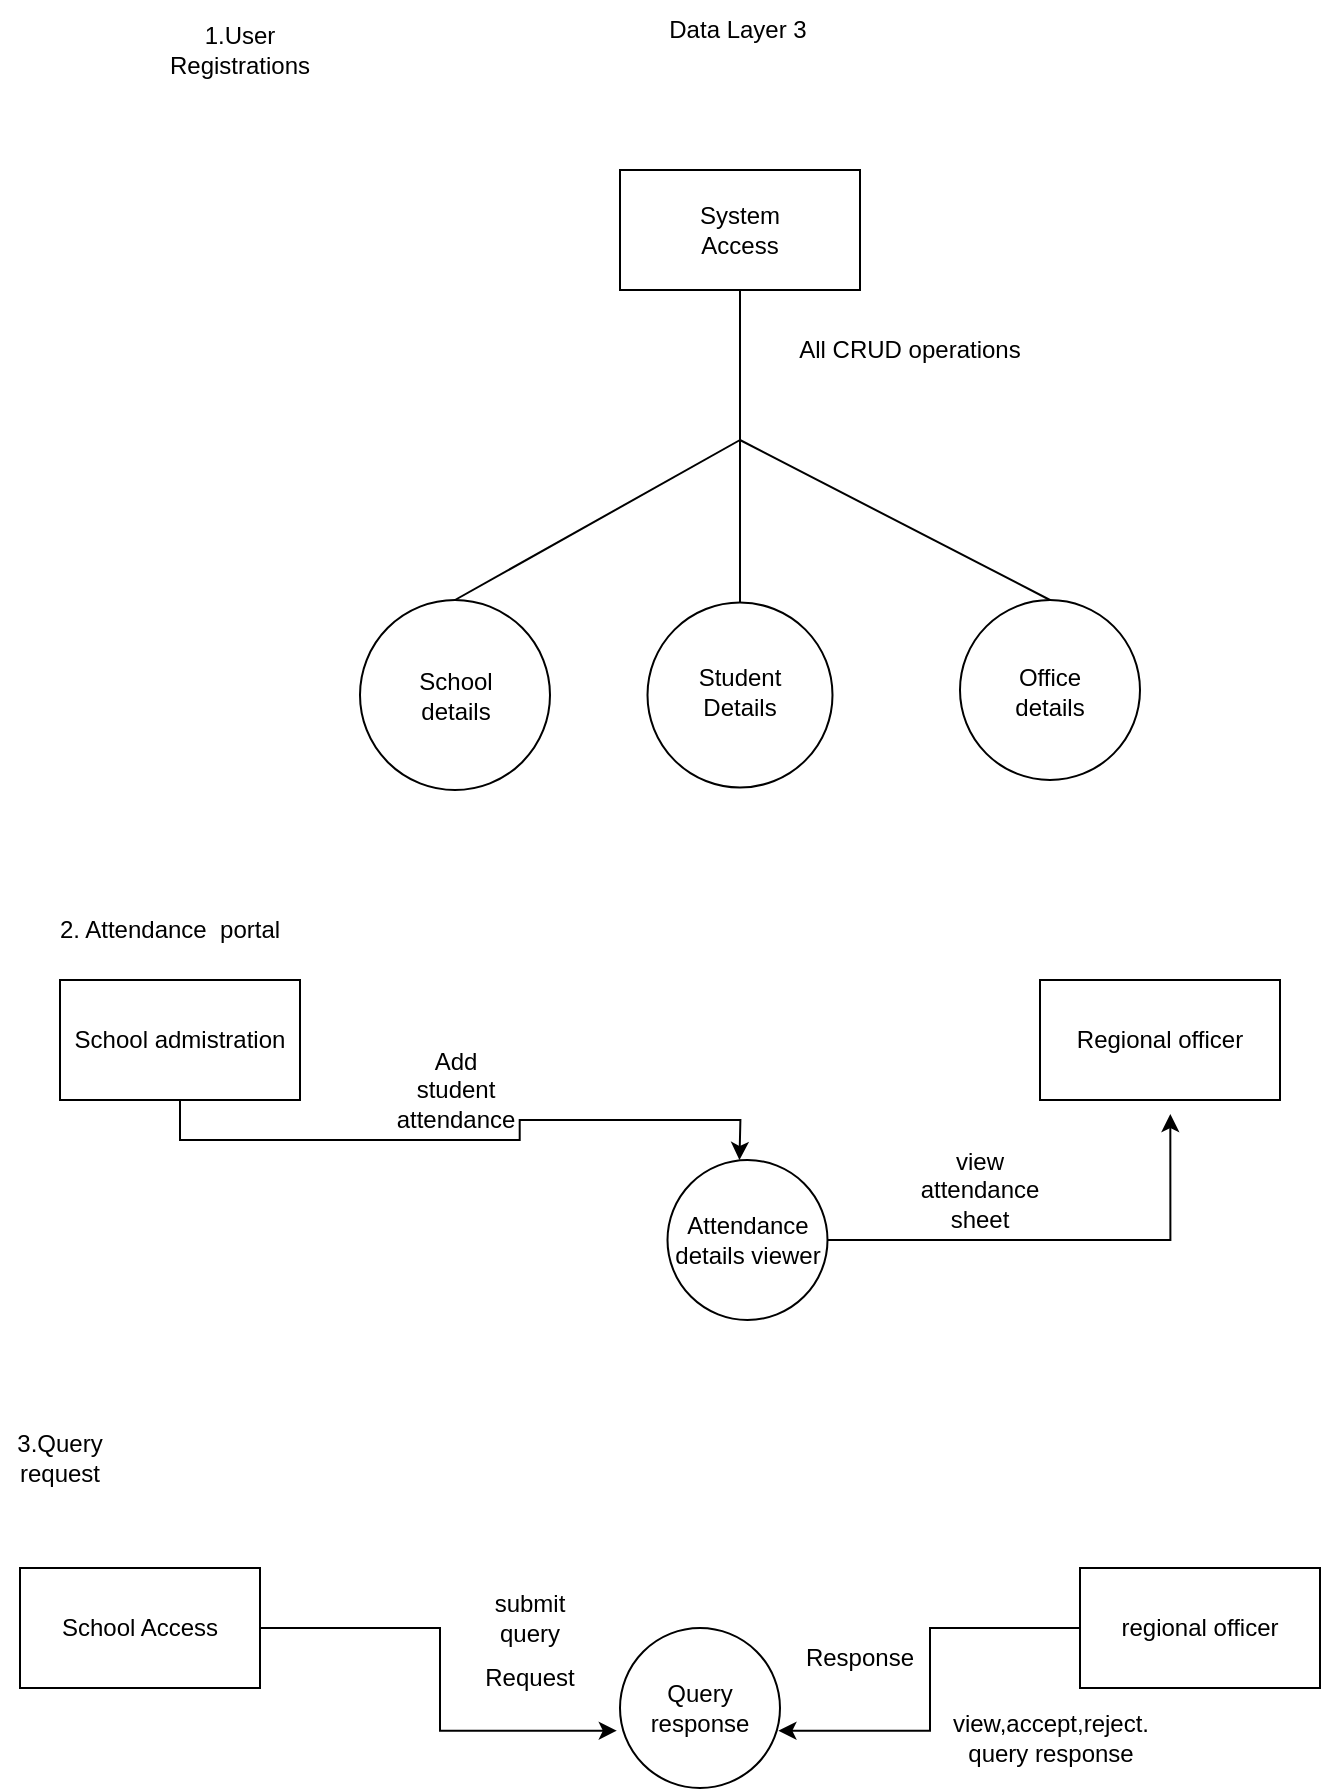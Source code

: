 <mxfile version="23.1.6" type="device">
  <diagram name="Page-1" id="Rq7gqetm9EuW4f3OcxRc">
    <mxGraphModel dx="1290" dy="557" grid="1" gridSize="10" guides="1" tooltips="1" connect="1" arrows="1" fold="1" page="1" pageScale="1" pageWidth="850" pageHeight="1100" math="0" shadow="0">
      <root>
        <mxCell id="0" />
        <mxCell id="1" parent="0" />
        <mxCell id="xIXBaPPYEIvV4CqwqIZO-1" value="Data Layer 3" style="text;html=1;align=center;verticalAlign=middle;whiteSpace=wrap;rounded=0;" vertex="1" parent="1">
          <mxGeometry x="483.75" y="60" width="90" height="30" as="geometry" />
        </mxCell>
        <mxCell id="xIXBaPPYEIvV4CqwqIZO-3" value="" style="rounded=0;whiteSpace=wrap;html=1;" vertex="1" parent="1">
          <mxGeometry x="470" y="145" width="120" height="60" as="geometry" />
        </mxCell>
        <mxCell id="xIXBaPPYEIvV4CqwqIZO-4" value="System Access" style="text;html=1;align=center;verticalAlign=middle;whiteSpace=wrap;rounded=0;" vertex="1" parent="1">
          <mxGeometry x="500" y="160" width="60" height="30" as="geometry" />
        </mxCell>
        <mxCell id="xIXBaPPYEIvV4CqwqIZO-5" value="" style="ellipse;whiteSpace=wrap;html=1;aspect=fixed;" vertex="1" parent="1">
          <mxGeometry x="640" y="360" width="90" height="90" as="geometry" />
        </mxCell>
        <mxCell id="xIXBaPPYEIvV4CqwqIZO-6" value="Office details" style="text;html=1;align=center;verticalAlign=middle;whiteSpace=wrap;rounded=0;" vertex="1" parent="1">
          <mxGeometry x="655" y="391.25" width="60" height="30" as="geometry" />
        </mxCell>
        <mxCell id="xIXBaPPYEIvV4CqwqIZO-9" value="" style="ellipse;whiteSpace=wrap;html=1;aspect=fixed;" vertex="1" parent="1">
          <mxGeometry x="340" y="360" width="95" height="95" as="geometry" />
        </mxCell>
        <mxCell id="xIXBaPPYEIvV4CqwqIZO-11" value="School details" style="text;html=1;align=center;verticalAlign=middle;whiteSpace=wrap;rounded=0;" vertex="1" parent="1">
          <mxGeometry x="357.5" y="392.5" width="60" height="30" as="geometry" />
        </mxCell>
        <mxCell id="xIXBaPPYEIvV4CqwqIZO-12" value="" style="ellipse;whiteSpace=wrap;html=1;aspect=fixed;" vertex="1" parent="1">
          <mxGeometry x="483.75" y="361.25" width="92.5" height="92.5" as="geometry" />
        </mxCell>
        <mxCell id="xIXBaPPYEIvV4CqwqIZO-14" value="Student Details" style="text;html=1;align=center;verticalAlign=middle;whiteSpace=wrap;rounded=0;" vertex="1" parent="1">
          <mxGeometry x="500" y="391.25" width="60" height="30" as="geometry" />
        </mxCell>
        <mxCell id="xIXBaPPYEIvV4CqwqIZO-25" value="" style="endArrow=none;html=1;rounded=0;entryX=0.5;entryY=1;entryDx=0;entryDy=0;" edge="1" parent="1" target="xIXBaPPYEIvV4CqwqIZO-3">
          <mxGeometry width="50" height="50" relative="1" as="geometry">
            <mxPoint x="530" y="280" as="sourcePoint" />
            <mxPoint x="540" y="260" as="targetPoint" />
          </mxGeometry>
        </mxCell>
        <mxCell id="xIXBaPPYEIvV4CqwqIZO-29" value="" style="endArrow=none;html=1;rounded=0;exitX=0.5;exitY=0;exitDx=0;exitDy=0;" edge="1" parent="1" source="xIXBaPPYEIvV4CqwqIZO-9">
          <mxGeometry width="50" height="50" relative="1" as="geometry">
            <mxPoint x="490" y="310" as="sourcePoint" />
            <mxPoint x="530" y="280" as="targetPoint" />
          </mxGeometry>
        </mxCell>
        <mxCell id="xIXBaPPYEIvV4CqwqIZO-30" value="" style="endArrow=none;html=1;rounded=0;exitX=0.5;exitY=0;exitDx=0;exitDy=0;" edge="1" parent="1" source="xIXBaPPYEIvV4CqwqIZO-12">
          <mxGeometry width="50" height="50" relative="1" as="geometry">
            <mxPoint x="490" y="310" as="sourcePoint" />
            <mxPoint x="530" y="280" as="targetPoint" />
          </mxGeometry>
        </mxCell>
        <mxCell id="xIXBaPPYEIvV4CqwqIZO-31" value="" style="endArrow=none;html=1;rounded=0;exitX=0.5;exitY=0;exitDx=0;exitDy=0;" edge="1" parent="1" source="xIXBaPPYEIvV4CqwqIZO-5">
          <mxGeometry width="50" height="50" relative="1" as="geometry">
            <mxPoint x="490" y="310" as="sourcePoint" />
            <mxPoint x="530" y="280" as="targetPoint" />
          </mxGeometry>
        </mxCell>
        <mxCell id="xIXBaPPYEIvV4CqwqIZO-32" value="All CRUD operations" style="text;html=1;align=center;verticalAlign=middle;whiteSpace=wrap;rounded=0;" vertex="1" parent="1">
          <mxGeometry x="540" y="220" width="150" height="30" as="geometry" />
        </mxCell>
        <mxCell id="xIXBaPPYEIvV4CqwqIZO-36" style="edgeStyle=orthogonalEdgeStyle;rounded=0;orthogonalLoop=1;jettySize=auto;html=1;exitX=0.5;exitY=1;exitDx=0;exitDy=0;" edge="1" parent="1" source="xIXBaPPYEIvV4CqwqIZO-33">
          <mxGeometry relative="1" as="geometry">
            <mxPoint x="529.727" y="640" as="targetPoint" />
          </mxGeometry>
        </mxCell>
        <mxCell id="xIXBaPPYEIvV4CqwqIZO-33" value="School admistration" style="whiteSpace=wrap;html=1;" vertex="1" parent="1">
          <mxGeometry x="190" y="550" width="120" height="60" as="geometry" />
        </mxCell>
        <mxCell id="xIXBaPPYEIvV4CqwqIZO-48" value="2. Attendance&amp;nbsp; portal" style="text;html=1;align=center;verticalAlign=middle;whiteSpace=wrap;rounded=0;" vertex="1" parent="1">
          <mxGeometry x="180" y="510" width="130" height="30" as="geometry" />
        </mxCell>
        <mxCell id="xIXBaPPYEIvV4CqwqIZO-49" value="3.Query request" style="text;html=1;align=center;verticalAlign=middle;whiteSpace=wrap;rounded=0;" vertex="1" parent="1">
          <mxGeometry x="160" y="774" width="60" height="30" as="geometry" />
        </mxCell>
        <mxCell id="xIXBaPPYEIvV4CqwqIZO-50" value="School Access" style="rounded=0;whiteSpace=wrap;html=1;" vertex="1" parent="1">
          <mxGeometry x="170" y="844" width="120" height="60" as="geometry" />
        </mxCell>
        <mxCell id="xIXBaPPYEIvV4CqwqIZO-51" value="Query response" style="ellipse;whiteSpace=wrap;html=1;aspect=fixed;" vertex="1" parent="1">
          <mxGeometry x="470" y="874" width="80" height="80" as="geometry" />
        </mxCell>
        <mxCell id="xIXBaPPYEIvV4CqwqIZO-52" value="regional officer" style="rounded=0;whiteSpace=wrap;html=1;" vertex="1" parent="1">
          <mxGeometry x="700" y="844" width="120" height="60" as="geometry" />
        </mxCell>
        <mxCell id="xIXBaPPYEIvV4CqwqIZO-53" style="edgeStyle=orthogonalEdgeStyle;rounded=0;orthogonalLoop=1;jettySize=auto;html=1;entryX=0.99;entryY=0.642;entryDx=0;entryDy=0;entryPerimeter=0;" edge="1" parent="1" source="xIXBaPPYEIvV4CqwqIZO-52" target="xIXBaPPYEIvV4CqwqIZO-51">
          <mxGeometry relative="1" as="geometry" />
        </mxCell>
        <mxCell id="xIXBaPPYEIvV4CqwqIZO-54" style="edgeStyle=orthogonalEdgeStyle;rounded=0;orthogonalLoop=1;jettySize=auto;html=1;entryX=-0.02;entryY=0.642;entryDx=0;entryDy=0;entryPerimeter=0;" edge="1" parent="1" source="xIXBaPPYEIvV4CqwqIZO-50" target="xIXBaPPYEIvV4CqwqIZO-51">
          <mxGeometry relative="1" as="geometry" />
        </mxCell>
        <mxCell id="xIXBaPPYEIvV4CqwqIZO-56" value="Request" style="text;html=1;align=center;verticalAlign=middle;whiteSpace=wrap;rounded=0;" vertex="1" parent="1">
          <mxGeometry x="395" y="884" width="60" height="30" as="geometry" />
        </mxCell>
        <mxCell id="xIXBaPPYEIvV4CqwqIZO-57" value="Response" style="text;html=1;align=center;verticalAlign=middle;whiteSpace=wrap;rounded=0;" vertex="1" parent="1">
          <mxGeometry x="560" y="874" width="60" height="30" as="geometry" />
        </mxCell>
        <mxCell id="xIXBaPPYEIvV4CqwqIZO-60" value="submit query" style="text;html=1;align=center;verticalAlign=middle;whiteSpace=wrap;rounded=0;" vertex="1" parent="1">
          <mxGeometry x="395" y="854" width="60" height="30" as="geometry" />
        </mxCell>
        <mxCell id="xIXBaPPYEIvV4CqwqIZO-61" value="view,accept,reject. query response" style="text;html=1;align=center;verticalAlign=middle;whiteSpace=wrap;rounded=0;" vertex="1" parent="1">
          <mxGeometry x="632.5" y="914" width="105" height="30" as="geometry" />
        </mxCell>
        <mxCell id="xIXBaPPYEIvV4CqwqIZO-62" value="Attendance details viewer" style="ellipse;whiteSpace=wrap;html=1;aspect=fixed;" vertex="1" parent="1">
          <mxGeometry x="493.75" y="640" width="80" height="80" as="geometry" />
        </mxCell>
        <mxCell id="xIXBaPPYEIvV4CqwqIZO-63" value="Add student attendance" style="text;html=1;align=center;verticalAlign=middle;whiteSpace=wrap;rounded=0;" vertex="1" parent="1">
          <mxGeometry x="357.5" y="590" width="60" height="30" as="geometry" />
        </mxCell>
        <mxCell id="xIXBaPPYEIvV4CqwqIZO-65" value="1.User Registrations" style="text;html=1;align=center;verticalAlign=middle;whiteSpace=wrap;rounded=0;" vertex="1" parent="1">
          <mxGeometry x="230" y="70" width="100" height="30" as="geometry" />
        </mxCell>
        <mxCell id="xIXBaPPYEIvV4CqwqIZO-66" value="Regional officer" style="rounded=0;whiteSpace=wrap;html=1;" vertex="1" parent="1">
          <mxGeometry x="680" y="550" width="120" height="60" as="geometry" />
        </mxCell>
        <mxCell id="xIXBaPPYEIvV4CqwqIZO-67" style="edgeStyle=orthogonalEdgeStyle;rounded=0;orthogonalLoop=1;jettySize=auto;html=1;entryX=0.543;entryY=1.117;entryDx=0;entryDy=0;entryPerimeter=0;" edge="1" parent="1" source="xIXBaPPYEIvV4CqwqIZO-62" target="xIXBaPPYEIvV4CqwqIZO-66">
          <mxGeometry relative="1" as="geometry" />
        </mxCell>
        <mxCell id="xIXBaPPYEIvV4CqwqIZO-69" value="view attendance sheet" style="text;html=1;align=center;verticalAlign=middle;whiteSpace=wrap;rounded=0;" vertex="1" parent="1">
          <mxGeometry x="620" y="640" width="60" height="30" as="geometry" />
        </mxCell>
      </root>
    </mxGraphModel>
  </diagram>
</mxfile>
